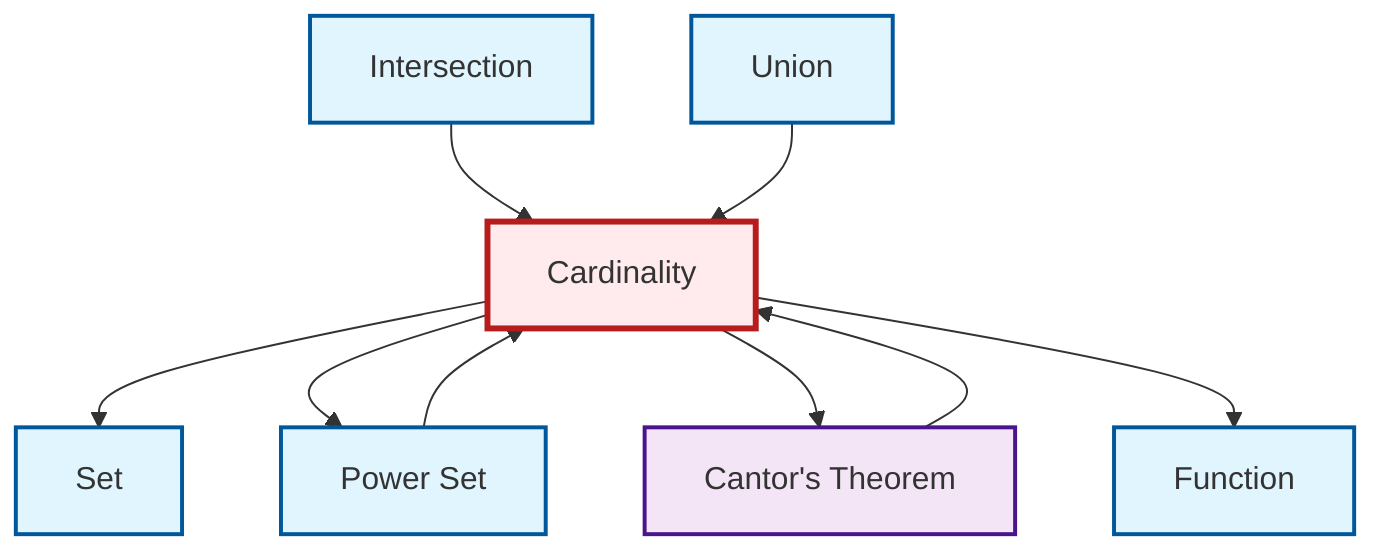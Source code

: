 graph TD
    classDef definition fill:#e1f5fe,stroke:#01579b,stroke-width:2px
    classDef theorem fill:#f3e5f5,stroke:#4a148c,stroke-width:2px
    classDef axiom fill:#fff3e0,stroke:#e65100,stroke-width:2px
    classDef example fill:#e8f5e9,stroke:#1b5e20,stroke-width:2px
    classDef current fill:#ffebee,stroke:#b71c1c,stroke-width:3px
    def-intersection["Intersection"]:::definition
    def-set["Set"]:::definition
    def-cardinality["Cardinality"]:::definition
    thm-cantor["Cantor's Theorem"]:::theorem
    def-power-set["Power Set"]:::definition
    def-union["Union"]:::definition
    def-function["Function"]:::definition
    def-power-set --> def-cardinality
    def-cardinality --> def-set
    thm-cantor --> def-cardinality
    def-intersection --> def-cardinality
    def-cardinality --> def-power-set
    def-union --> def-cardinality
    def-cardinality --> thm-cantor
    def-cardinality --> def-function
    class def-cardinality current